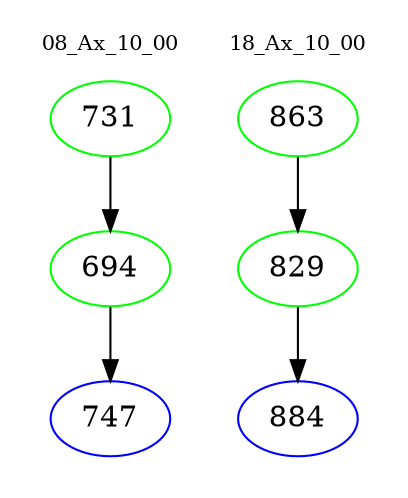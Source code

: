 digraph{
subgraph cluster_0 {
color = white
label = "08_Ax_10_00";
fontsize=10;
T0_731 [label="731", color="green"]
T0_731 -> T0_694 [color="black"]
T0_694 [label="694", color="green"]
T0_694 -> T0_747 [color="black"]
T0_747 [label="747", color="blue"]
}
subgraph cluster_1 {
color = white
label = "18_Ax_10_00";
fontsize=10;
T1_863 [label="863", color="green"]
T1_863 -> T1_829 [color="black"]
T1_829 [label="829", color="green"]
T1_829 -> T1_884 [color="black"]
T1_884 [label="884", color="blue"]
}
}
